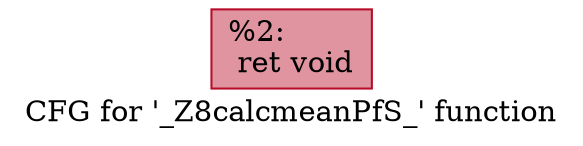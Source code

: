 digraph "CFG for '_Z8calcmeanPfS_' function" {
	label="CFG for '_Z8calcmeanPfS_' function";

	Node0x4ef2890 [shape=record,color="#b70d28ff", style=filled, fillcolor="#b70d2870",label="{%2:\l  ret void\l}"];
}
